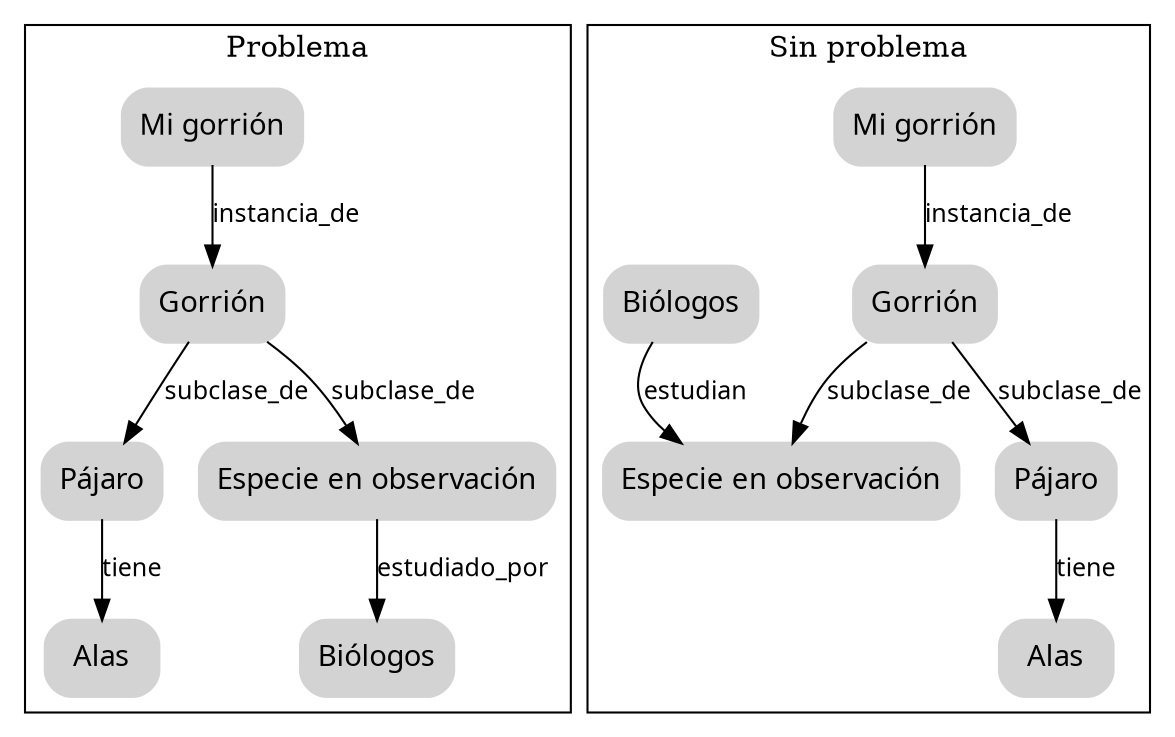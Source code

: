 digraph ejemplo {
node  [style="rounded,filled,bold", shape=box, fontname="Nimbus", color="lightgray"];
edge  [fontname="Nimbus" weight=2, fontsize=12]

subgraph cluster_1 {
g -> A [ label = "instancia_de" ];
A -> B [ label = "subclase_de"];
B -> C [ label = "tiene"];
A -> D [ label = "subclase_de"];
D -> E [ label = "estudiado_por"];
label = "Problema"
}

subgraph cluster_2 {
h -> F [ label = "instancia_de"];
F -> G [ label = "subclase_de"];
G -> H [ label = "tiene"];
F -> I [ label = "subclase_de"];
J -> I [ label = "estudian"];
label = "Sin problema"
}

A [label="Gorrión"];
B [label="Pájaro"];
C [label="Alas"];
D [label="Especie en observación"];
E [label="Biólogos"];
g [label="Mi gorrión"];

F [label="Gorrión"];
G [label="Pájaro"];
H [label="Alas"];
I [label="Especie en observación"];
J [label="Biólogos"];
h [label="Mi gorrión"];

}
